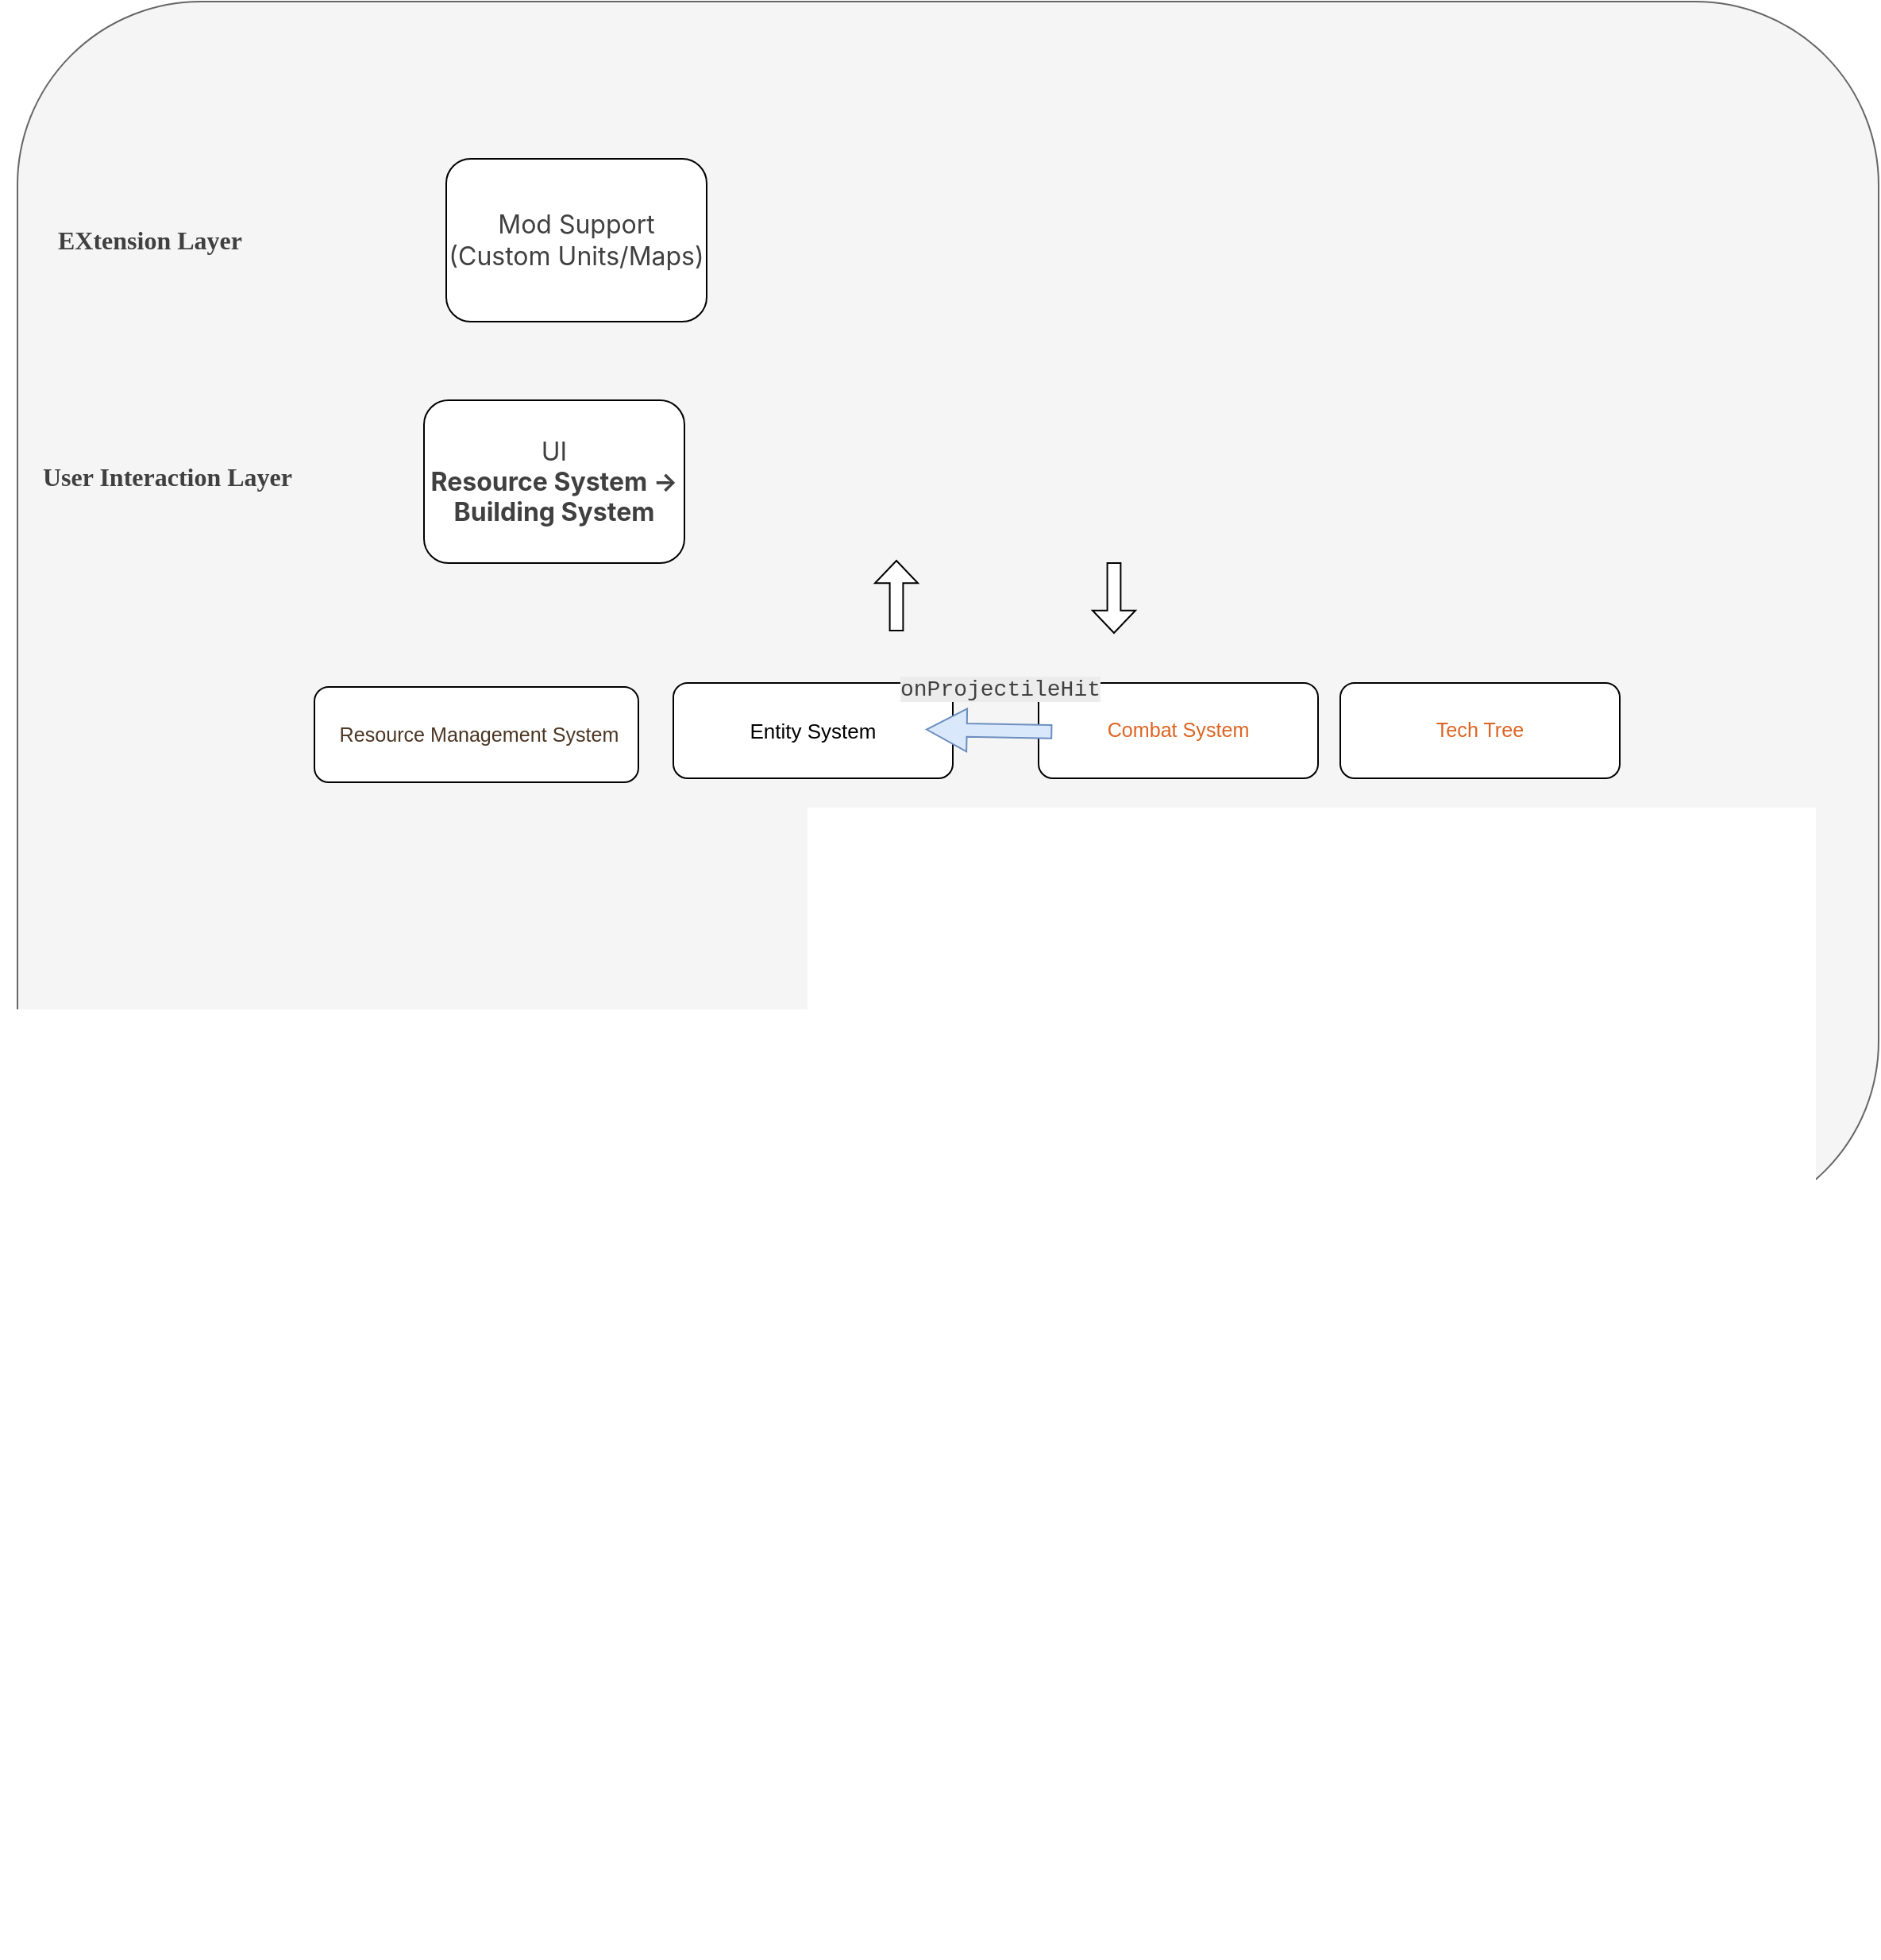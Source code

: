 <mxfile version="26.1.1">
  <diagram id="prtHgNgQTEPvFCAcTncT" name="Page-1">
    <mxGraphModel dx="2288" dy="1894" grid="1" gridSize="11" guides="1" tooltips="1" connect="1" arrows="1" fold="1" page="1" pageScale="1" pageWidth="827" pageHeight="1169" math="0" shadow="0">
      <root>
        <mxCell id="0" />
        <mxCell id="1" parent="0" />
        <mxCell id="HweDepV7xHmYjB-6LVF_-79" value="" style="rounded=1;whiteSpace=wrap;html=1;fillColor=#f5f5f5;strokeColor=#666666;fontColor=#333333;" parent="1" vertex="1">
          <mxGeometry x="-6" y="-154" width="1172" height="770" as="geometry" />
        </mxCell>
        <mxCell id="HweDepV7xHmYjB-6LVF_-11" value="&lt;p style=&quot;font-weight: var(--ds-font-weight-strong); font-size: 16.002px; line-height: var(--ds-md-line-height); margin: calc(var(--ds-md-zoom)*16px)0 calc(var(--ds-md-zoom)*12px)0; color: light-dark(rgb(64, 64, 64), rgb(182, 182, 182)); text-align: start; text-wrap-mode: wrap;&quot;&gt;&lt;strong style=&quot;line-height: 160%;&quot;&gt;User Interaction Layer&lt;/strong&gt;&lt;/p&gt;" style="text;html=1;align=center;verticalAlign=middle;resizable=0;points=[];autosize=1;strokeColor=none;fillColor=none;fontFamily=Comic Sans MS;strokeWidth=3;" parent="1" vertex="1">
          <mxGeometry x="-16.5" y="122.5" width="209" height="44" as="geometry" />
        </mxCell>
        <mxCell id="HweDepV7xHmYjB-6LVF_-18" value="&lt;span style=&quot;color: rgb(64, 64, 64); font-family: Inter, system-ui, -apple-system, BlinkMacSystemFont, &amp;quot;Segoe UI&amp;quot;, Roboto, &amp;quot;Noto Sans&amp;quot;, Ubuntu, Cantarell, &amp;quot;Helvetica Neue&amp;quot;, Oxygen, &amp;quot;Open Sans&amp;quot;, sans-serif; font-size: 16.002px; text-align: left;&quot;&gt;&lt;span&gt;UI&lt;/span&gt;&lt;/span&gt;&lt;div&gt;&lt;span style=&quot;color: rgb(64, 64, 64); font-family: Inter, system-ui, -apple-system, BlinkMacSystemFont, &amp;quot;Segoe UI&amp;quot;, Roboto, &amp;quot;Noto Sans&amp;quot;, Ubuntu, Cantarell, &amp;quot;Helvetica Neue&amp;quot;, Oxygen, &amp;quot;Open Sans&amp;quot;, sans-serif; font-size: 16.002px; text-align: left;&quot;&gt;&lt;strong&gt;Resource System → Building System&lt;/strong&gt;&lt;/span&gt;&lt;/div&gt;" style="rounded=1;whiteSpace=wrap;html=1;fontStyle=0" parent="1" vertex="1">
          <mxGeometry x="250" y="97" width="164" height="102.5" as="geometry" />
        </mxCell>
        <mxCell id="HweDepV7xHmYjB-6LVF_-24" value="&lt;pre style=&quot;font-family: var(--ds-font-family-code); overflow: auto; padding: calc(var(--ds-md-zoom)*8px)calc(var(--ds-md-zoom)*12px); text-wrap-mode: wrap; word-break: break-all; text-align: left; margin-top: 0px !important; margin-bottom: 0px !important;&quot;&gt;&lt;font style=&quot;font-size: 13px;&quot;&gt;Entity System&lt;/font&gt;&lt;/pre&gt;" style="rounded=1;whiteSpace=wrap;html=1;" parent="1" vertex="1">
          <mxGeometry x="407" y="275" width="176" height="60" as="geometry" />
        </mxCell>
        <mxCell id="HweDepV7xHmYjB-6LVF_-51" value="&lt;pre style=&quot;font-family: var(--ds-font-family-code); overflow: auto; padding: calc(var(--ds-md-zoom)*8px)calc(var(--ds-md-zoom)*12px); text-wrap-mode: wrap; word-break: break-all; text-align: left; margin-top: 0px !important; margin-bottom: 0px !important;&quot;&gt;&lt;pre style=&quot;font-family: var(--ds-font-family-code); overflow: auto; padding: calc(var(--ds-md-zoom)*8px)calc(var(--ds-md-zoom)*12px); text-wrap-mode: wrap; word-break: break-all; font-size: 12.573px; margin-top: 0px !important; margin-bottom: 0px !important;&quot;&gt;&lt;font style=&quot;color: light-dark(rgb(76, 54, 36), rgb(18, 18, 18));&quot;&gt; Resource Management System&lt;/font&gt;&lt;/pre&gt;&lt;/pre&gt;" style="rounded=1;whiteSpace=wrap;html=1;" parent="1" vertex="1">
          <mxGeometry x="181" y="277.5" width="204" height="60" as="geometry" />
        </mxCell>
        <mxCell id="HweDepV7xHmYjB-6LVF_-52" value="&lt;pre style=&quot;font-family: var(--ds-font-family-code); overflow: auto; padding: calc(var(--ds-md-zoom)*8px)calc(var(--ds-md-zoom)*12px); text-wrap-mode: wrap; word-break: break-all; text-align: left; margin-top: 0px !important; margin-bottom: 0px !important;&quot;&gt;&lt;pre style=&quot;font-family: var(--ds-font-family-code); overflow: auto; padding: calc(var(--ds-md-zoom)*8px)calc(var(--ds-md-zoom)*12px); text-wrap-mode: wrap; word-break: break-all; font-size: 12.573px; margin-top: 0px !important; margin-bottom: 0px !important;&quot;&gt;&lt;font style=&quot;color: light-dark(rgb(221, 100, 34), rgb(18, 18, 18));&quot;&gt;Combat System&lt;/font&gt;&lt;/pre&gt;&lt;/pre&gt;" style="rounded=1;whiteSpace=wrap;html=1;" parent="1" vertex="1">
          <mxGeometry x="637" y="275" width="176" height="60" as="geometry" />
        </mxCell>
        <mxCell id="HweDepV7xHmYjB-6LVF_-54" value="&lt;pre style=&quot;font-family: var(--ds-font-family-code); overflow: auto; padding: calc(var(--ds-md-zoom)*8px)calc(var(--ds-md-zoom)*12px); text-wrap-mode: wrap; word-break: break-all; text-align: left; margin-top: 0px !important; margin-bottom: 0px !important;&quot;&gt;&lt;pre style=&quot;font-family: var(--ds-font-family-code); overflow: auto; padding: calc(var(--ds-md-zoom)*8px)calc(var(--ds-md-zoom)*12px); text-wrap-mode: wrap; word-break: break-all; font-size: 12.573px; margin-top: 0px !important; margin-bottom: 0px !important;&quot;&gt;&lt;font color=&quot;#dd6422&quot;&gt;Tech Tree&lt;/font&gt;&lt;/pre&gt;&lt;/pre&gt;" style="rounded=1;whiteSpace=wrap;html=1;" parent="1" vertex="1">
          <mxGeometry x="827" y="275" width="176" height="60" as="geometry" />
        </mxCell>
        <mxCell id="HweDepV7xHmYjB-6LVF_-59" value="" style="shape=singleArrow;direction=north;whiteSpace=wrap;html=1;arrowWidth=0.311;arrowSize=0.322;" parent="1" vertex="1">
          <mxGeometry x="534" y="198" width="27" height="44" as="geometry" />
        </mxCell>
        <mxCell id="HweDepV7xHmYjB-6LVF_-61" value="" style="shape=singleArrow;direction=north;whiteSpace=wrap;html=1;arrowWidth=0.311;arrowSize=0.322;rotation=-180;" parent="1" vertex="1">
          <mxGeometry x="671" y="199.5" width="27" height="44" as="geometry" />
        </mxCell>
        <mxCell id="HweDepV7xHmYjB-6LVF_-70" value="" style="shape=singleArrow;direction=north;whiteSpace=wrap;html=1;arrowWidth=0.311;arrowSize=0.322;rotation=-89;fillColor=#dae8fc;strokeColor=#6c8ebf;" parent="1" vertex="1">
          <mxGeometry x="592.33" y="265.63" width="27" height="78.67" as="geometry" />
        </mxCell>
        <mxCell id="HweDepV7xHmYjB-6LVF_-71" value="&lt;span style=&quot;color: rgb(64, 64, 64); font-family: Menlo, &amp;quot;Roboto Mono&amp;quot;, &amp;quot;Courier New&amp;quot;, Courier, monospace, Inter, sans-serif; font-size: 14.002px; text-align: left; background-color: rgb(236, 236, 236);&quot;&gt;onProjectileHit&lt;/span&gt;" style="text;html=1;align=center;verticalAlign=middle;whiteSpace=wrap;rounded=0;" parent="1" vertex="1">
          <mxGeometry x="583" y="264" width="60" height="30" as="geometry" />
        </mxCell>
        <mxCell id="HweDepV7xHmYjB-6LVF_-72" value="&lt;span style=&quot;color: rgb(64, 64, 64); font-family: Inter, system-ui, -apple-system, BlinkMacSystemFont, &amp;quot;Segoe UI&amp;quot;, Roboto, &amp;quot;Noto Sans&amp;quot;, Ubuntu, Cantarell, &amp;quot;Helvetica Neue&amp;quot;, Oxygen, &amp;quot;Open Sans&amp;quot;, sans-serif; font-size: 16.002px; text-align: left;&quot;&gt;Mod Support (Custom Units/Maps)&lt;/span&gt;" style="rounded=1;whiteSpace=wrap;html=1;" parent="1" vertex="1">
          <mxGeometry x="264" y="-55" width="164" height="102.5" as="geometry" />
        </mxCell>
        <mxCell id="HweDepV7xHmYjB-6LVF_-76" value="&lt;p style=&quot;font-size: 16.002px; line-height: var(--ds-md-line-height); margin: calc(var(--ds-md-zoom)*16px)0 calc(var(--ds-md-zoom)*12px)0; color: light-dark(rgb(64, 64, 64), rgb(182, 182, 182)); text-align: start; text-wrap-mode: wrap;&quot;&gt;&lt;b&gt;EXtension Layer&lt;/b&gt;&lt;/p&gt;&lt;p style=&quot;font-size: 16.002px; line-height: var(--ds-md-line-height); margin: calc(var(--ds-md-zoom)*16px)0 calc(var(--ds-md-zoom)*12px)0; color: light-dark(rgb(64, 64, 64), rgb(182, 182, 182)); text-align: start; text-wrap-mode: wrap;&quot;&gt;&lt;b&gt;&lt;br&gt;&lt;/b&gt;&lt;/p&gt;" style="text;html=1;align=center;verticalAlign=middle;resizable=0;points=[];autosize=1;strokeColor=none;fillColor=none;fontFamily=Comic Sans MS;strokeWidth=3;" parent="1" vertex="1">
          <mxGeometry y="-22" width="154" height="55" as="geometry" />
        </mxCell>
        <mxCell id="Y0ASuzG_aRcvgbxVnzop-1" value="&#xa;  &#xa;    &#xa;      &#xa;        &#xa;        &#xa;&#xa;        &#xa;        &#xa;          &#xa;        &#xa;        &#xa;          &#xa;        &#xa;        &#xa;          &#xa;        &#xa;        &#xa;          &#xa;        &#xa;&#xa;        &#xa;        &#xa;          &#xa;        &#xa;        &#xa;          &#xa;        &#xa;        &#xa;          &#xa;        &#xa;        &#xa;          &#xa;        &#xa;&#xa;        &#xa;        &#xa;          &#xa;        &#xa;        &#xa;          &#xa;        &#xa;        &#xa;          &#xa;        &#xa;&#xa;        &#xa;        &#xa;          &#xa;        &#xa;        &#xa;          &#xa;        &#xa;        &#xa;          &#xa;        &#xa;        &#xa;          &#xa;        &#xa;&#xa;        &#xa;        &#xa;          &#xa;        &#xa;        &#xa;          &#xa;        &#xa;        &#xa;          &#xa;        &#xa;      &#xa;    &#xa;  &#xa;" style="text;whiteSpace=wrap;html=1;" vertex="1" parent="1">
          <mxGeometry width="33" height="1078" as="geometry" />
        </mxCell>
      </root>
    </mxGraphModel>
  </diagram>
</mxfile>
